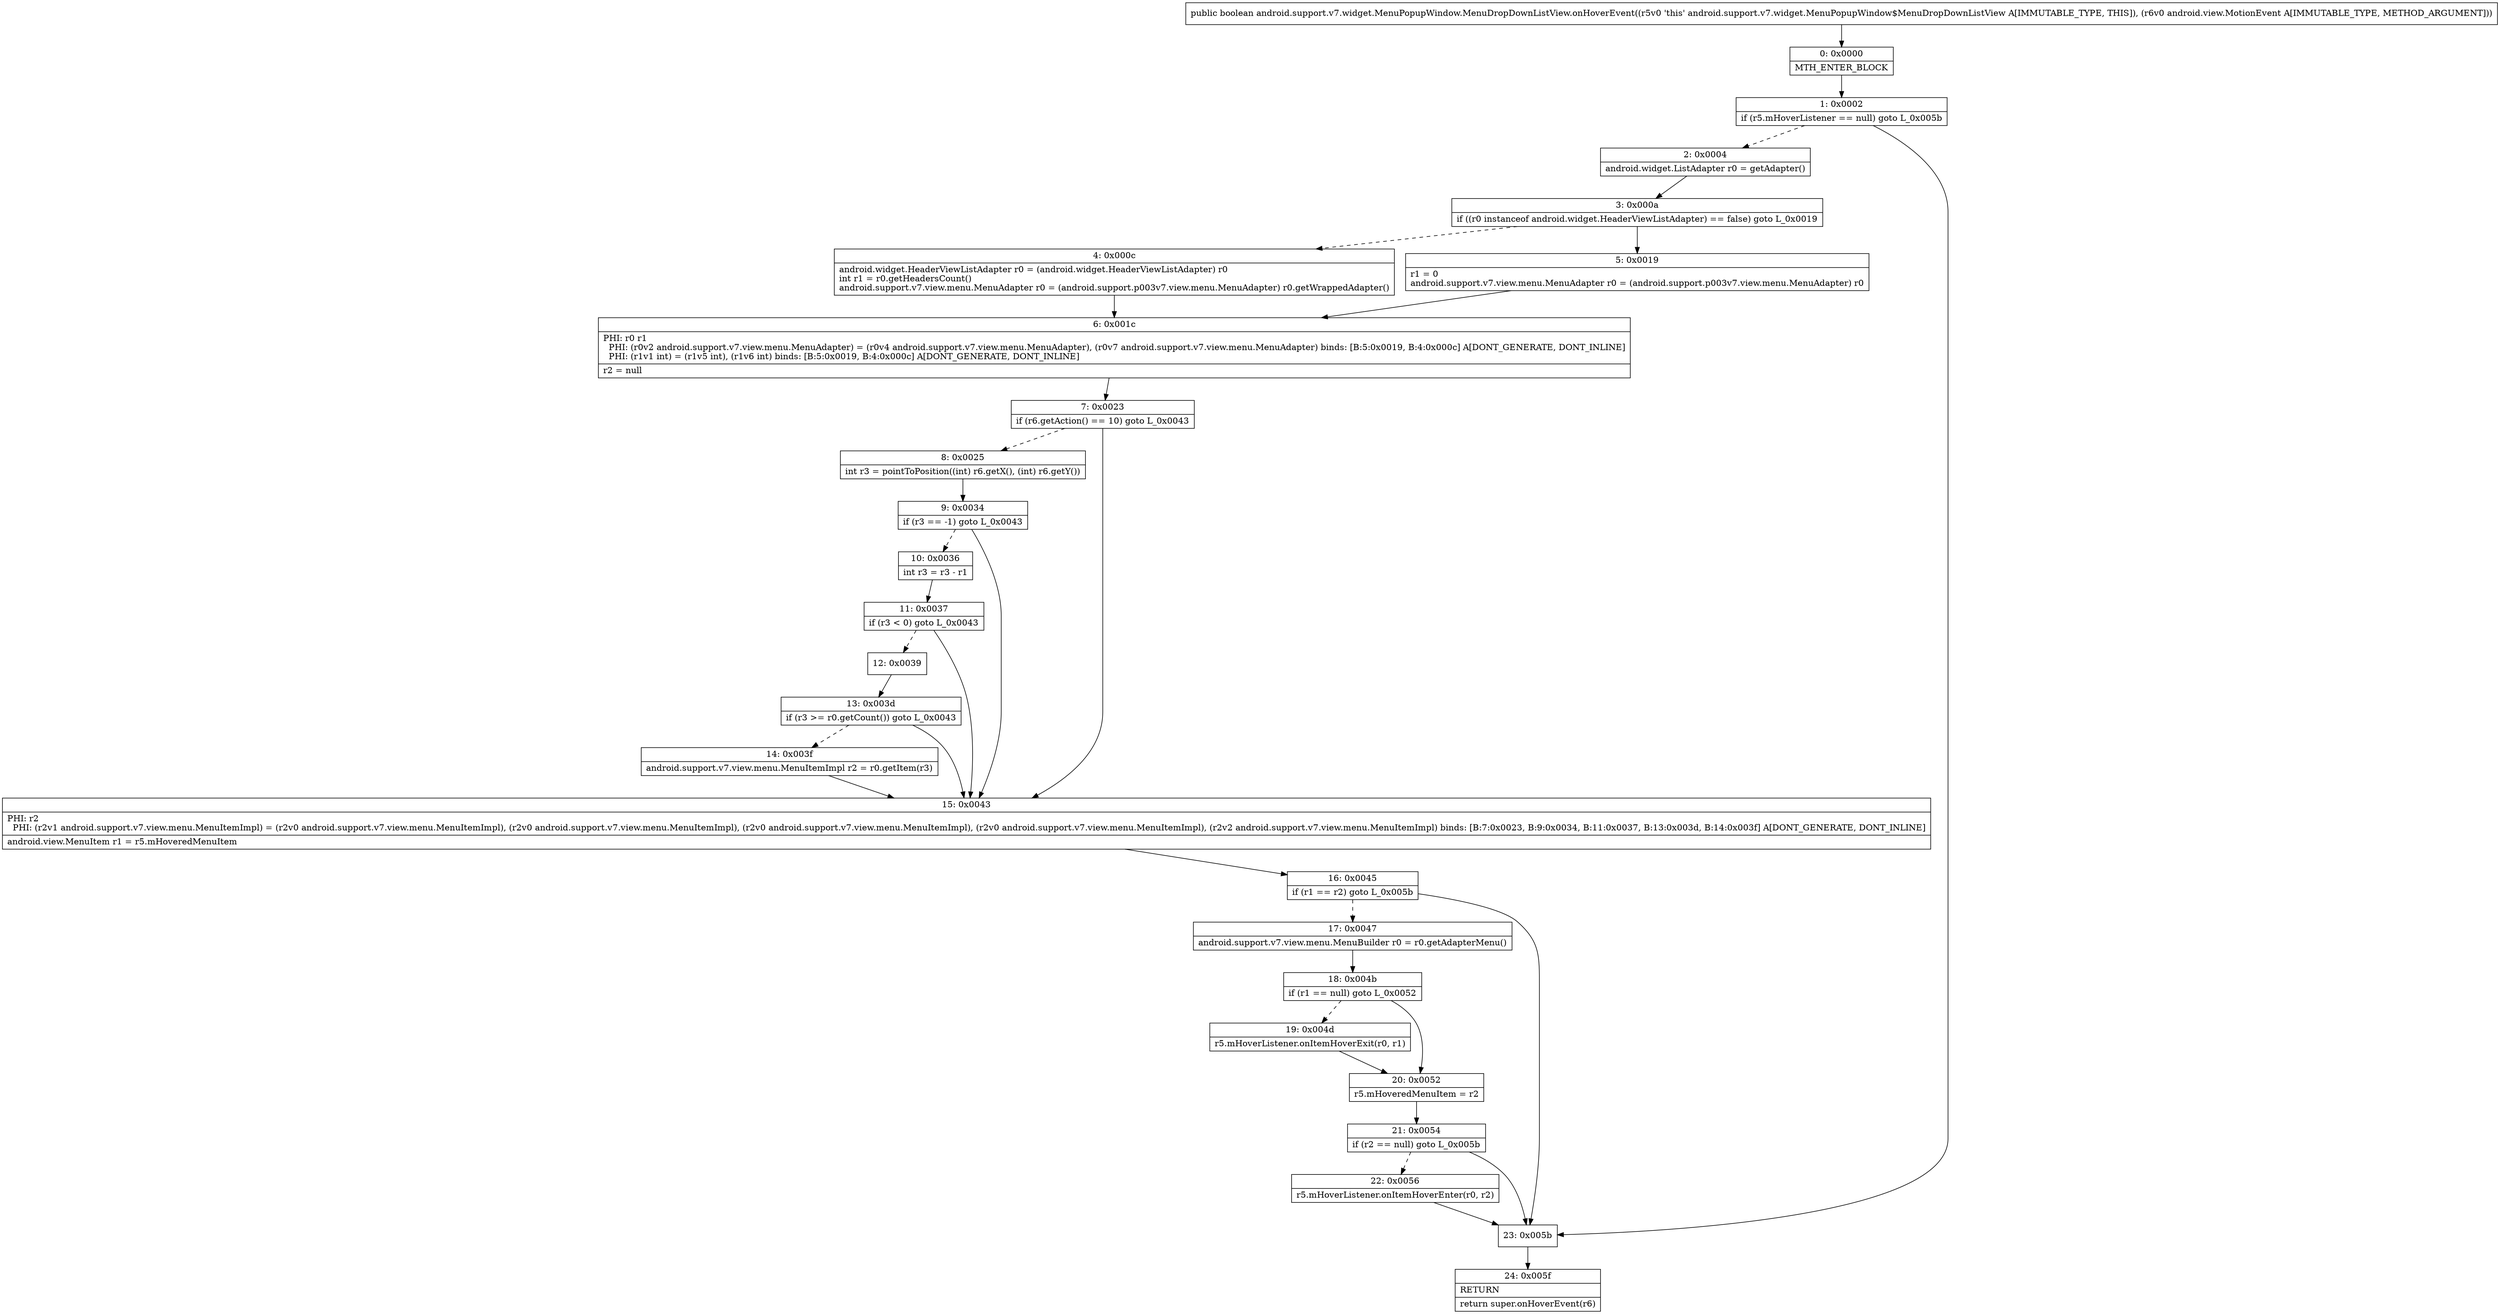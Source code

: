 digraph "CFG forandroid.support.v7.widget.MenuPopupWindow.MenuDropDownListView.onHoverEvent(Landroid\/view\/MotionEvent;)Z" {
Node_0 [shape=record,label="{0\:\ 0x0000|MTH_ENTER_BLOCK\l}"];
Node_1 [shape=record,label="{1\:\ 0x0002|if (r5.mHoverListener == null) goto L_0x005b\l}"];
Node_2 [shape=record,label="{2\:\ 0x0004|android.widget.ListAdapter r0 = getAdapter()\l}"];
Node_3 [shape=record,label="{3\:\ 0x000a|if ((r0 instanceof android.widget.HeaderViewListAdapter) == false) goto L_0x0019\l}"];
Node_4 [shape=record,label="{4\:\ 0x000c|android.widget.HeaderViewListAdapter r0 = (android.widget.HeaderViewListAdapter) r0\lint r1 = r0.getHeadersCount()\landroid.support.v7.view.menu.MenuAdapter r0 = (android.support.p003v7.view.menu.MenuAdapter) r0.getWrappedAdapter()\l}"];
Node_5 [shape=record,label="{5\:\ 0x0019|r1 = 0\landroid.support.v7.view.menu.MenuAdapter r0 = (android.support.p003v7.view.menu.MenuAdapter) r0\l}"];
Node_6 [shape=record,label="{6\:\ 0x001c|PHI: r0 r1 \l  PHI: (r0v2 android.support.v7.view.menu.MenuAdapter) = (r0v4 android.support.v7.view.menu.MenuAdapter), (r0v7 android.support.v7.view.menu.MenuAdapter) binds: [B:5:0x0019, B:4:0x000c] A[DONT_GENERATE, DONT_INLINE]\l  PHI: (r1v1 int) = (r1v5 int), (r1v6 int) binds: [B:5:0x0019, B:4:0x000c] A[DONT_GENERATE, DONT_INLINE]\l|r2 = null\l}"];
Node_7 [shape=record,label="{7\:\ 0x0023|if (r6.getAction() == 10) goto L_0x0043\l}"];
Node_8 [shape=record,label="{8\:\ 0x0025|int r3 = pointToPosition((int) r6.getX(), (int) r6.getY())\l}"];
Node_9 [shape=record,label="{9\:\ 0x0034|if (r3 == \-1) goto L_0x0043\l}"];
Node_10 [shape=record,label="{10\:\ 0x0036|int r3 = r3 \- r1\l}"];
Node_11 [shape=record,label="{11\:\ 0x0037|if (r3 \< 0) goto L_0x0043\l}"];
Node_12 [shape=record,label="{12\:\ 0x0039}"];
Node_13 [shape=record,label="{13\:\ 0x003d|if (r3 \>= r0.getCount()) goto L_0x0043\l}"];
Node_14 [shape=record,label="{14\:\ 0x003f|android.support.v7.view.menu.MenuItemImpl r2 = r0.getItem(r3)\l}"];
Node_15 [shape=record,label="{15\:\ 0x0043|PHI: r2 \l  PHI: (r2v1 android.support.v7.view.menu.MenuItemImpl) = (r2v0 android.support.v7.view.menu.MenuItemImpl), (r2v0 android.support.v7.view.menu.MenuItemImpl), (r2v0 android.support.v7.view.menu.MenuItemImpl), (r2v0 android.support.v7.view.menu.MenuItemImpl), (r2v2 android.support.v7.view.menu.MenuItemImpl) binds: [B:7:0x0023, B:9:0x0034, B:11:0x0037, B:13:0x003d, B:14:0x003f] A[DONT_GENERATE, DONT_INLINE]\l|android.view.MenuItem r1 = r5.mHoveredMenuItem\l}"];
Node_16 [shape=record,label="{16\:\ 0x0045|if (r1 == r2) goto L_0x005b\l}"];
Node_17 [shape=record,label="{17\:\ 0x0047|android.support.v7.view.menu.MenuBuilder r0 = r0.getAdapterMenu()\l}"];
Node_18 [shape=record,label="{18\:\ 0x004b|if (r1 == null) goto L_0x0052\l}"];
Node_19 [shape=record,label="{19\:\ 0x004d|r5.mHoverListener.onItemHoverExit(r0, r1)\l}"];
Node_20 [shape=record,label="{20\:\ 0x0052|r5.mHoveredMenuItem = r2\l}"];
Node_21 [shape=record,label="{21\:\ 0x0054|if (r2 == null) goto L_0x005b\l}"];
Node_22 [shape=record,label="{22\:\ 0x0056|r5.mHoverListener.onItemHoverEnter(r0, r2)\l}"];
Node_23 [shape=record,label="{23\:\ 0x005b}"];
Node_24 [shape=record,label="{24\:\ 0x005f|RETURN\l|return super.onHoverEvent(r6)\l}"];
MethodNode[shape=record,label="{public boolean android.support.v7.widget.MenuPopupWindow.MenuDropDownListView.onHoverEvent((r5v0 'this' android.support.v7.widget.MenuPopupWindow$MenuDropDownListView A[IMMUTABLE_TYPE, THIS]), (r6v0 android.view.MotionEvent A[IMMUTABLE_TYPE, METHOD_ARGUMENT])) }"];
MethodNode -> Node_0;
Node_0 -> Node_1;
Node_1 -> Node_2[style=dashed];
Node_1 -> Node_23;
Node_2 -> Node_3;
Node_3 -> Node_4[style=dashed];
Node_3 -> Node_5;
Node_4 -> Node_6;
Node_5 -> Node_6;
Node_6 -> Node_7;
Node_7 -> Node_8[style=dashed];
Node_7 -> Node_15;
Node_8 -> Node_9;
Node_9 -> Node_10[style=dashed];
Node_9 -> Node_15;
Node_10 -> Node_11;
Node_11 -> Node_12[style=dashed];
Node_11 -> Node_15;
Node_12 -> Node_13;
Node_13 -> Node_14[style=dashed];
Node_13 -> Node_15;
Node_14 -> Node_15;
Node_15 -> Node_16;
Node_16 -> Node_17[style=dashed];
Node_16 -> Node_23;
Node_17 -> Node_18;
Node_18 -> Node_19[style=dashed];
Node_18 -> Node_20;
Node_19 -> Node_20;
Node_20 -> Node_21;
Node_21 -> Node_22[style=dashed];
Node_21 -> Node_23;
Node_22 -> Node_23;
Node_23 -> Node_24;
}

